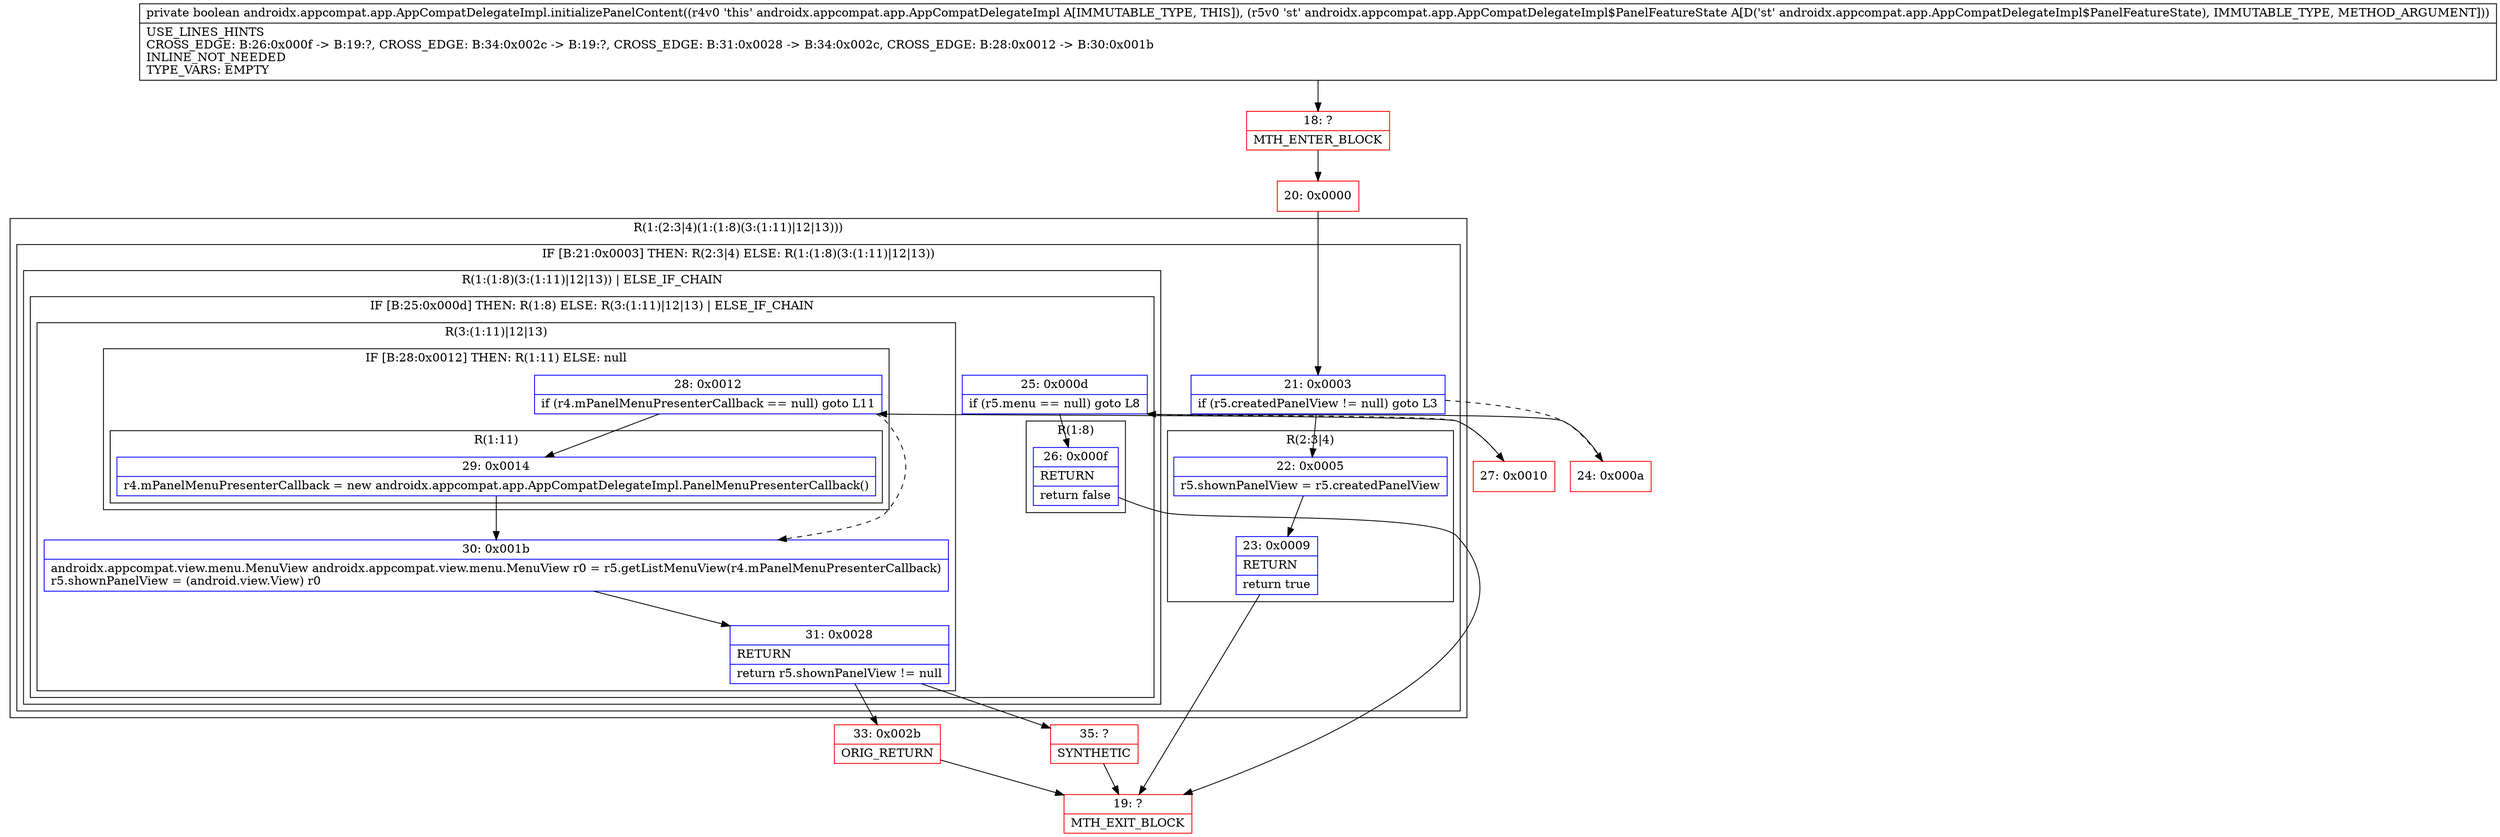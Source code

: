 digraph "CFG forandroidx.appcompat.app.AppCompatDelegateImpl.initializePanelContent(Landroidx\/appcompat\/app\/AppCompatDelegateImpl$PanelFeatureState;)Z" {
subgraph cluster_Region_1106504964 {
label = "R(1:(2:3|4)(1:(1:8)(3:(1:11)|12|13)))";
node [shape=record,color=blue];
subgraph cluster_IfRegion_705644368 {
label = "IF [B:21:0x0003] THEN: R(2:3|4) ELSE: R(1:(1:8)(3:(1:11)|12|13))";
node [shape=record,color=blue];
Node_21 [shape=record,label="{21\:\ 0x0003|if (r5.createdPanelView != null) goto L3\l}"];
subgraph cluster_Region_717863275 {
label = "R(2:3|4)";
node [shape=record,color=blue];
Node_22 [shape=record,label="{22\:\ 0x0005|r5.shownPanelView = r5.createdPanelView\l}"];
Node_23 [shape=record,label="{23\:\ 0x0009|RETURN\l|return true\l}"];
}
subgraph cluster_Region_679975903 {
label = "R(1:(1:8)(3:(1:11)|12|13)) | ELSE_IF_CHAIN\l";
node [shape=record,color=blue];
subgraph cluster_IfRegion_1984092166 {
label = "IF [B:25:0x000d] THEN: R(1:8) ELSE: R(3:(1:11)|12|13) | ELSE_IF_CHAIN\l";
node [shape=record,color=blue];
Node_25 [shape=record,label="{25\:\ 0x000d|if (r5.menu == null) goto L8\l}"];
subgraph cluster_Region_648492121 {
label = "R(1:8)";
node [shape=record,color=blue];
Node_26 [shape=record,label="{26\:\ 0x000f|RETURN\l|return false\l}"];
}
subgraph cluster_Region_802866337 {
label = "R(3:(1:11)|12|13)";
node [shape=record,color=blue];
subgraph cluster_IfRegion_1094898439 {
label = "IF [B:28:0x0012] THEN: R(1:11) ELSE: null";
node [shape=record,color=blue];
Node_28 [shape=record,label="{28\:\ 0x0012|if (r4.mPanelMenuPresenterCallback == null) goto L11\l}"];
subgraph cluster_Region_1435496851 {
label = "R(1:11)";
node [shape=record,color=blue];
Node_29 [shape=record,label="{29\:\ 0x0014|r4.mPanelMenuPresenterCallback = new androidx.appcompat.app.AppCompatDelegateImpl.PanelMenuPresenterCallback()\l}"];
}
}
Node_30 [shape=record,label="{30\:\ 0x001b|androidx.appcompat.view.menu.MenuView androidx.appcompat.view.menu.MenuView r0 = r5.getListMenuView(r4.mPanelMenuPresenterCallback)\lr5.shownPanelView = (android.view.View) r0\l}"];
Node_31 [shape=record,label="{31\:\ 0x0028|RETURN\l|return r5.shownPanelView != null\l}"];
}
}
}
}
}
Node_18 [shape=record,color=red,label="{18\:\ ?|MTH_ENTER_BLOCK\l}"];
Node_20 [shape=record,color=red,label="{20\:\ 0x0000}"];
Node_19 [shape=record,color=red,label="{19\:\ ?|MTH_EXIT_BLOCK\l}"];
Node_24 [shape=record,color=red,label="{24\:\ 0x000a}"];
Node_27 [shape=record,color=red,label="{27\:\ 0x0010}"];
Node_33 [shape=record,color=red,label="{33\:\ 0x002b|ORIG_RETURN\l}"];
Node_35 [shape=record,color=red,label="{35\:\ ?|SYNTHETIC\l}"];
MethodNode[shape=record,label="{private boolean androidx.appcompat.app.AppCompatDelegateImpl.initializePanelContent((r4v0 'this' androidx.appcompat.app.AppCompatDelegateImpl A[IMMUTABLE_TYPE, THIS]), (r5v0 'st' androidx.appcompat.app.AppCompatDelegateImpl$PanelFeatureState A[D('st' androidx.appcompat.app.AppCompatDelegateImpl$PanelFeatureState), IMMUTABLE_TYPE, METHOD_ARGUMENT]))  | USE_LINES_HINTS\lCROSS_EDGE: B:26:0x000f \-\> B:19:?, CROSS_EDGE: B:34:0x002c \-\> B:19:?, CROSS_EDGE: B:31:0x0028 \-\> B:34:0x002c, CROSS_EDGE: B:28:0x0012 \-\> B:30:0x001b\lINLINE_NOT_NEEDED\lTYPE_VARS: EMPTY\l}"];
MethodNode -> Node_18;Node_21 -> Node_22;
Node_21 -> Node_24[style=dashed];
Node_22 -> Node_23;
Node_23 -> Node_19;
Node_25 -> Node_26;
Node_25 -> Node_27[style=dashed];
Node_26 -> Node_19;
Node_28 -> Node_29;
Node_28 -> Node_30[style=dashed];
Node_29 -> Node_30;
Node_30 -> Node_31;
Node_31 -> Node_33;
Node_31 -> Node_35;
Node_18 -> Node_20;
Node_20 -> Node_21;
Node_24 -> Node_25;
Node_27 -> Node_28;
Node_33 -> Node_19;
Node_35 -> Node_19;
}

